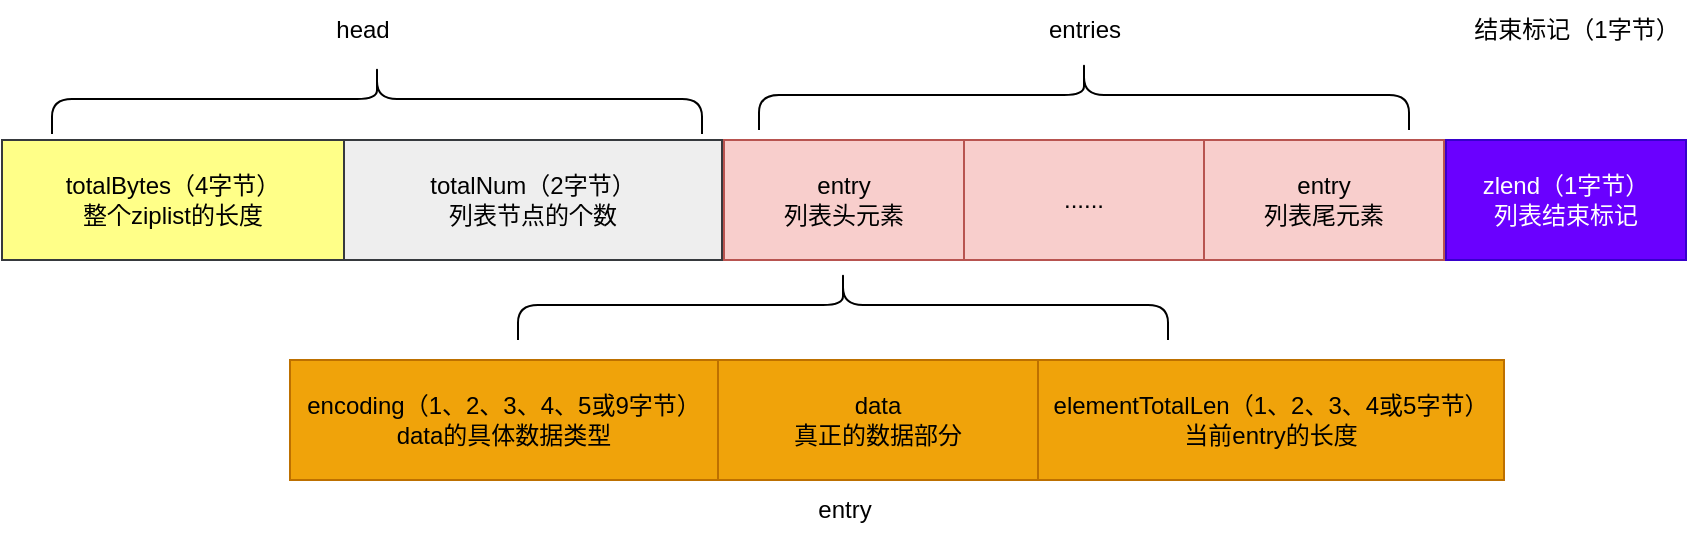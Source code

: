 <mxfile version="21.6.1" type="device">
  <diagram name="第 1 页" id="Jx3S6isMH1gXykvuB78a">
    <mxGraphModel dx="1418" dy="828" grid="1" gridSize="10" guides="1" tooltips="1" connect="1" arrows="1" fold="1" page="1" pageScale="1" pageWidth="827" pageHeight="1169" math="0" shadow="0">
      <root>
        <mxCell id="0" />
        <mxCell id="1" parent="0" />
        <mxCell id="bbXOPeSCTi-NYY_jECoW-1" value="totalBytes（4字节）&lt;br&gt;整个ziplist的长度" style="rounded=0;whiteSpace=wrap;html=1;fillColor=#ffff88;strokeColor=#36393d;" parent="1" vertex="1">
          <mxGeometry x="159" y="220" width="171" height="60" as="geometry" />
        </mxCell>
        <mxCell id="bbXOPeSCTi-NYY_jECoW-3" value="totalNum（2字节）&lt;br&gt;列表节点的个数" style="rounded=0;whiteSpace=wrap;html=1;fillColor=#eeeeee;strokeColor=#36393d;" parent="1" vertex="1">
          <mxGeometry x="330" y="220" width="189" height="60" as="geometry" />
        </mxCell>
        <mxCell id="bbXOPeSCTi-NYY_jECoW-4" value="" style="shape=curlyBracket;whiteSpace=wrap;html=1;rounded=1;labelPosition=left;verticalLabelPosition=middle;align=right;verticalAlign=middle;rotation=90;" parent="1" vertex="1">
          <mxGeometry x="682.5" y="35" width="35" height="325" as="geometry" />
        </mxCell>
        <mxCell id="bbXOPeSCTi-NYY_jECoW-5" value="head" style="text;html=1;align=center;verticalAlign=middle;resizable=0;points=[];autosize=1;strokeColor=none;fillColor=none;" parent="1" vertex="1">
          <mxGeometry x="314" y="150" width="50" height="30" as="geometry" />
        </mxCell>
        <mxCell id="bbXOPeSCTi-NYY_jECoW-6" value="entry&lt;br&gt;列表头元素" style="rounded=0;whiteSpace=wrap;html=1;fillColor=#f8cecc;strokeColor=#b85450;" parent="1" vertex="1">
          <mxGeometry x="520" y="220" width="120" height="60" as="geometry" />
        </mxCell>
        <mxCell id="bbXOPeSCTi-NYY_jECoW-7" value="......" style="rounded=0;whiteSpace=wrap;html=1;fillColor=#f8cecc;strokeColor=#b85450;" parent="1" vertex="1">
          <mxGeometry x="640" y="220" width="120" height="60" as="geometry" />
        </mxCell>
        <mxCell id="bbXOPeSCTi-NYY_jECoW-8" value="entry&lt;br&gt;列表尾元素" style="rounded=0;whiteSpace=wrap;html=1;fillColor=#f8cecc;strokeColor=#b85450;" parent="1" vertex="1">
          <mxGeometry x="760" y="220" width="120" height="60" as="geometry" />
        </mxCell>
        <mxCell id="bbXOPeSCTi-NYY_jECoW-9" value="zlend（1字节）&lt;br&gt;列表结束标记" style="rounded=0;whiteSpace=wrap;html=1;fillColor=#6a00ff;strokeColor=#3700CC;fontColor=#ffffff;" parent="1" vertex="1">
          <mxGeometry x="881" y="220" width="120" height="60" as="geometry" />
        </mxCell>
        <mxCell id="bbXOPeSCTi-NYY_jECoW-11" value="" style="shape=curlyBracket;whiteSpace=wrap;html=1;rounded=1;labelPosition=left;verticalLabelPosition=middle;align=right;verticalAlign=middle;rotation=90;" parent="1" vertex="1">
          <mxGeometry x="329" y="37" width="35" height="325" as="geometry" />
        </mxCell>
        <mxCell id="bbXOPeSCTi-NYY_jECoW-12" value="entries" style="text;html=1;align=center;verticalAlign=middle;resizable=0;points=[];autosize=1;strokeColor=none;fillColor=none;" parent="1" vertex="1">
          <mxGeometry x="670" y="150" width="60" height="30" as="geometry" />
        </mxCell>
        <mxCell id="bbXOPeSCTi-NYY_jECoW-13" value="结束标记（1字节）" style="text;html=1;align=center;verticalAlign=middle;resizable=0;points=[];autosize=1;strokeColor=none;fillColor=none;" parent="1" vertex="1">
          <mxGeometry x="881" y="150" width="130" height="30" as="geometry" />
        </mxCell>
        <mxCell id="bbXOPeSCTi-NYY_jECoW-14" value="elementTotalLen（1、2、3、4或5字节）&lt;br&gt;当前entry的长度" style="rounded=0;whiteSpace=wrap;html=1;fillColor=#f0a30a;strokeColor=#BD7000;fontColor=#000000;" parent="1" vertex="1">
          <mxGeometry x="677" y="330" width="233" height="60" as="geometry" />
        </mxCell>
        <mxCell id="bbXOPeSCTi-NYY_jECoW-15" value="encoding（1、2、3、4、5或9字节）&lt;br&gt;data的具体数据类型" style="rounded=0;whiteSpace=wrap;html=1;fillColor=#f0a30a;strokeColor=#BD7000;fontColor=#000000;" parent="1" vertex="1">
          <mxGeometry x="303" y="330" width="214" height="60" as="geometry" />
        </mxCell>
        <mxCell id="bbXOPeSCTi-NYY_jECoW-16" value="data&lt;br&gt;真正的数据部分" style="rounded=0;whiteSpace=wrap;html=1;fillColor=#f0a30a;strokeColor=#BD7000;fontColor=#000000;" parent="1" vertex="1">
          <mxGeometry x="517" y="330" width="160" height="60" as="geometry" />
        </mxCell>
        <mxCell id="bbXOPeSCTi-NYY_jECoW-17" value="" style="shape=curlyBracket;whiteSpace=wrap;html=1;rounded=1;labelPosition=left;verticalLabelPosition=middle;align=right;verticalAlign=middle;rotation=90;" parent="1" vertex="1">
          <mxGeometry x="562" y="140" width="35" height="325" as="geometry" />
        </mxCell>
        <mxCell id="bbXOPeSCTi-NYY_jECoW-18" value="entry" style="text;html=1;align=center;verticalAlign=middle;resizable=0;points=[];autosize=1;strokeColor=none;fillColor=none;" parent="1" vertex="1">
          <mxGeometry x="554.5" y="390" width="50" height="30" as="geometry" />
        </mxCell>
      </root>
    </mxGraphModel>
  </diagram>
</mxfile>
